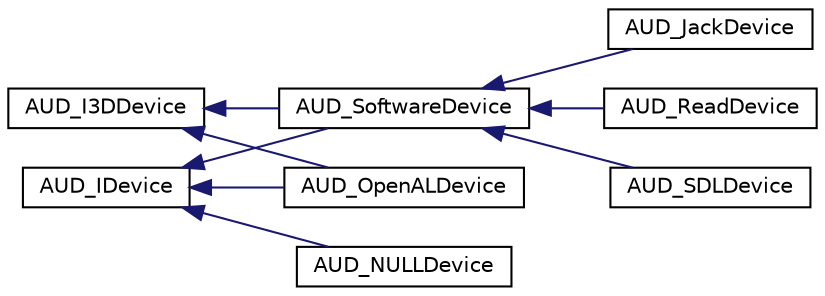 digraph G
{
  edge [fontname="Helvetica",fontsize="10",labelfontname="Helvetica",labelfontsize="10"];
  node [fontname="Helvetica",fontsize="10",shape=record];
  rankdir=LR;
  Node1 [label="AUD_I3DDevice",height=0.2,width=0.4,color="black", fillcolor="white", style="filled",URL="$dd/d01/classAUD__I3DDevice.html"];
  Node1 -> Node2 [dir=back,color="midnightblue",fontsize="10",style="solid",fontname="Helvetica"];
  Node2 [label="AUD_OpenALDevice",height=0.2,width=0.4,color="black", fillcolor="white", style="filled",URL="$d0/d49/classAUD__OpenALDevice.html"];
  Node1 -> Node3 [dir=back,color="midnightblue",fontsize="10",style="solid",fontname="Helvetica"];
  Node3 [label="AUD_SoftwareDevice",height=0.2,width=0.4,color="black", fillcolor="white", style="filled",URL="$d6/dcc/classAUD__SoftwareDevice.html"];
  Node3 -> Node4 [dir=back,color="midnightblue",fontsize="10",style="solid",fontname="Helvetica"];
  Node4 [label="AUD_JackDevice",height=0.2,width=0.4,color="black", fillcolor="white", style="filled",URL="$d2/d29/classAUD__JackDevice.html"];
  Node3 -> Node5 [dir=back,color="midnightblue",fontsize="10",style="solid",fontname="Helvetica"];
  Node5 [label="AUD_ReadDevice",height=0.2,width=0.4,color="black", fillcolor="white", style="filled",URL="$df/d06/classAUD__ReadDevice.html"];
  Node3 -> Node6 [dir=back,color="midnightblue",fontsize="10",style="solid",fontname="Helvetica"];
  Node6 [label="AUD_SDLDevice",height=0.2,width=0.4,color="black", fillcolor="white", style="filled",URL="$db/dd4/classAUD__SDLDevice.html"];
  Node7 [label="AUD_IDevice",height=0.2,width=0.4,color="black", fillcolor="white", style="filled",URL="$d1/d57/classAUD__IDevice.html"];
  Node7 -> Node8 [dir=back,color="midnightblue",fontsize="10",style="solid",fontname="Helvetica"];
  Node8 [label="AUD_NULLDevice",height=0.2,width=0.4,color="black", fillcolor="white", style="filled",URL="$d3/d47/classAUD__NULLDevice.html"];
  Node7 -> Node2 [dir=back,color="midnightblue",fontsize="10",style="solid",fontname="Helvetica"];
  Node7 -> Node3 [dir=back,color="midnightblue",fontsize="10",style="solid",fontname="Helvetica"];
}
